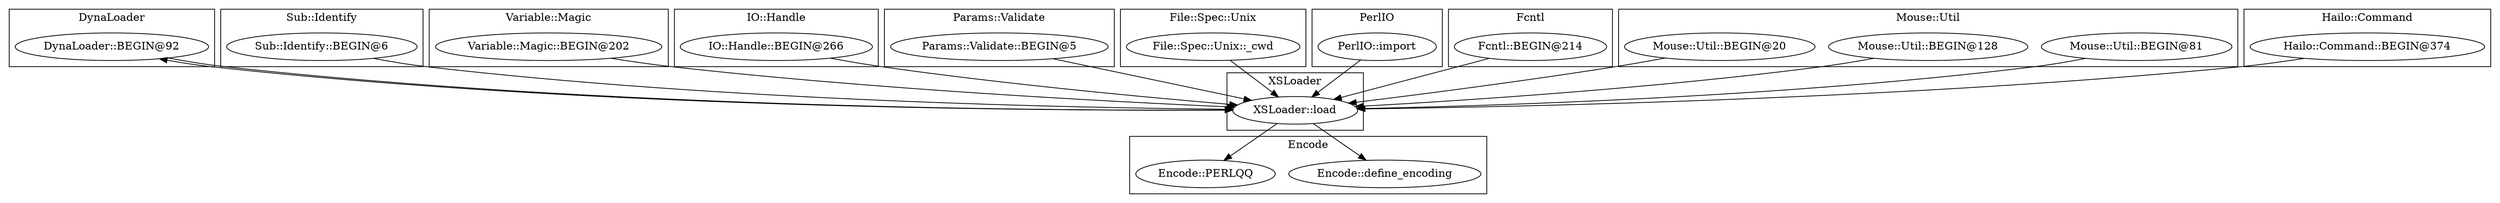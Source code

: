 digraph {
graph [overlap=false]
subgraph cluster_Encode {
	label="Encode";
	"Encode::define_encoding";
	"Encode::PERLQQ";
}
subgraph cluster_DynaLoader {
	label="DynaLoader";
	"DynaLoader::BEGIN@92";
}
subgraph cluster_Sub_Identify {
	label="Sub::Identify";
	"Sub::Identify::BEGIN@6";
}
subgraph cluster_Variable_Magic {
	label="Variable::Magic";
	"Variable::Magic::BEGIN@202";
}
subgraph cluster_XSLoader {
	label="XSLoader";
	"XSLoader::load";
}
subgraph cluster_IO_Handle {
	label="IO::Handle";
	"IO::Handle::BEGIN@266";
}
subgraph cluster_Params_Validate {
	label="Params::Validate";
	"Params::Validate::BEGIN@5";
}
subgraph cluster_File_Spec_Unix {
	label="File::Spec::Unix";
	"File::Spec::Unix::_cwd";
}
subgraph cluster_PerlIO {
	label="PerlIO";
	"PerlIO::import";
}
subgraph cluster_Fcntl {
	label="Fcntl";
	"Fcntl::BEGIN@214";
}
subgraph cluster_Mouse_Util {
	label="Mouse::Util";
	"Mouse::Util::BEGIN@81";
	"Mouse::Util::BEGIN@128";
	"Mouse::Util::BEGIN@20";
}
subgraph cluster_Hailo_Command {
	label="Hailo::Command";
	"Hailo::Command::BEGIN@374";
}
"XSLoader::load" -> "DynaLoader::BEGIN@92";
"File::Spec::Unix::_cwd" -> "XSLoader::load";
"DynaLoader::BEGIN@92" -> "XSLoader::load";
"IO::Handle::BEGIN@266" -> "XSLoader::load";
"Mouse::Util::BEGIN@81" -> "XSLoader::load";
"Fcntl::BEGIN@214" -> "XSLoader::load";
"Params::Validate::BEGIN@5" -> "XSLoader::load";
"PerlIO::import" -> "XSLoader::load";
"Variable::Magic::BEGIN@202" -> "XSLoader::load";
"Sub::Identify::BEGIN@6" -> "XSLoader::load";
"Mouse::Util::BEGIN@128" -> "XSLoader::load";
"Mouse::Util::BEGIN@20" -> "XSLoader::load";
"Hailo::Command::BEGIN@374" -> "XSLoader::load";
"XSLoader::load" -> "Encode::PERLQQ";
"XSLoader::load" -> "Encode::define_encoding";
}
